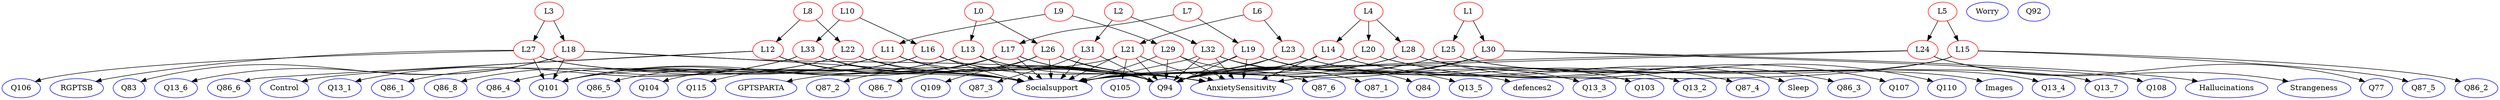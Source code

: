 digraph {
Q108 [color = blue]; Socialsupport [color = blue]; L24 [color = red]; L33 [color = red]; L7 [color = red]; L23 [color = red]; Q83 [color = blue]; L9 [color = red]; Strangeness [color = blue]; L3 [color = red]; Q13_1 [color = blue]; Q86_3 [color = blue]; L16 [color = red]; L18 [color = red]; GPTSPARTA [color = blue]; Q86_5 [color = blue]; L26 [color = red]; Q87_2 [color = blue]; Q104 [color = blue]; L13 [color = red]; Q106 [color = blue]; Q86_6 [color = blue]; L25 [color = red]; L32 [color = red]; Q94 [color = blue]; Q110 [color = blue]; L30 [color = red]; L6 [color = red]; RGPTSB [color = blue]; Q101 [color = blue]; Q107 [color = blue]; Q87_5 [color = blue]; Q87_4 [color = blue]; L28 [color = red]; L5 [color = red]; Hallucinations [color = blue]; L15 [color = red]; L31 [color = red]; Q86_2 [color = blue]; L22 [color = red]; Q13_4 [color = blue]; Q77 [color = blue]; L11 [color = red]; Q103 [color = blue]; Q13_3 [color = blue]; L2 [color = red]; Q86_7 [color = blue]; L12 [color = red]; Q87_3 [color = blue]; Q115 [color = blue]; Q13_5 [color = blue]; L0 [color = red]; Control [color = blue]; Q13_7 [color = blue]; Q105 [color = blue]; L10 [color = red]; L4 [color = red]; Q86_4 [color = blue]; L17 [color = red]; L29 [color = red]; L19 [color = red]; Q109 [color = blue]; L21 [color = red]; AnxietySensitivity [color = blue]; Q84 [color = blue]; L1 [color = red]; L27 [color = red]; Images [color = blue]; Q86_1 [color = blue]; Q13_6 [color = blue]; defences2 [color = blue]; Worry [color = blue]; Q87_6 [color = blue]; L20 [color = red]; L14 [color = red]; Q13_2 [color = blue]; Q87_1 [color = blue]; Sleep [color = blue]; Q86_8 [color = blue]; Q92 [color = blue]; L8 [color = red]; 
subgraph Undirected {
edge [dir=none, color=black]
}

subgraph Directed {
edge [color=black]
L26 -> Q109
L16 -> Q86_5
L22 -> Q94
L17 -> Q101
L28 -> Images
L27 -> Socialsupport
L23 -> Q94
L26 -> Socialsupport
L14 -> Q94
L18 -> Q94
L13 -> AnxietySensitivity
L11 -> Socialsupport
L26 -> AnxietySensitivity
L25 -> Q94
L33 -> Socialsupport
L8 -> L22
L29 -> Q87_6
L21 -> Q94
L25 -> Q13_4
L31 -> Socialsupport
L32 -> Q87_1
L19 -> Q13_5
L15 -> Socialsupport
L18 -> Q101
L22 -> Q86_8
L24 -> Q77
L33 -> Q13_1
L15 -> Q87_5
L19 -> Socialsupport
L20 -> Q107
L12 -> Q86_6
L29 -> Socialsupport
L21 -> Q101
L7 -> L19
L29 -> AnxietySensitivity
L12 -> Socialsupport
L4 -> L20
L14 -> Sleep
L5 -> L15
L24 -> Socialsupport
L11 -> Q86_4
L30 -> Q94
L20 -> Q86_3
L28 -> Q110
L2 -> L31
L1 -> L25
L25 -> Q13_7
L9 -> L11
L17 -> Socialsupport
L21 -> Q105
L22 -> Q101
L27 -> Q94
L13 -> Q94
L26 -> Q94
L16 -> Socialsupport
L17 -> AnxietySensitivity
L32 -> Socialsupport
L11 -> Q94
L33 -> Q94
L8 -> L12
L16 -> AnxietySensitivity
L33 -> Q86_1
L16 -> Q104
L32 -> AnxietySensitivity
L15 -> Q86_2
L23 -> Socialsupport
L5 -> L24
L13 -> Q101
L31 -> Q94
L19 -> AnxietySensitivity
L30 -> Q108
L9 -> L29
L20 -> Socialsupport
L15 -> Q94
L18 -> Socialsupport
L6 -> L21
L1 -> L30
L23 -> Q13_2
L29 -> Q94
L21 -> Socialsupport
L32 -> Q84
L28 -> Socialsupport
L19 -> Q13_3
L10 -> L33
L12 -> Q94
L23 -> Q103
L31 -> Q87_3
L30 -> Hallucinations
L3 -> L18
L4 -> L28
L30 -> Socialsupport
L0 -> L26
L12 -> Control
L17 -> Q87_2
L17 -> Q94
L22 -> Socialsupport
L27 -> Q101
L16 -> Q94
L4 -> L14
L19 -> defences2
L26 -> Q86_7
L32 -> Q94
L14 -> Socialsupport
L18 -> Q13_6
L24 -> Strangeness
L11 -> Q101
L25 -> Socialsupport
L19 -> Q94
L14 -> AnxietySensitivity
L7 -> L17
L6 -> L23
L13 -> Socialsupport
L27 -> RGPTSB
L20 -> Q94
L21 -> AnxietySensitivity
L2 -> L32
L0 -> L13
L24 -> Q94
L28 -> Q94
L14 -> Q87_4
L10 -> L16
L17 -> GPTSPARTA
L27 -> Q106
L18 -> Q83
L3 -> L27
L13 -> Q115
L30 -> AnxietySensitivity
}

}
